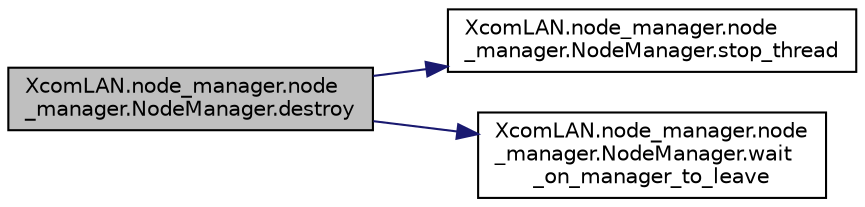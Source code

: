 digraph "XcomLAN.node_manager.node_manager.NodeManager.destroy"
{
 // LATEX_PDF_SIZE
  edge [fontname="Helvetica",fontsize="10",labelfontname="Helvetica",labelfontsize="10"];
  node [fontname="Helvetica",fontsize="10",shape=record];
  rankdir="LR";
  Node1 [label="XcomLAN.node_manager.node\l_manager.NodeManager.destroy",height=0.2,width=0.4,color="black", fillcolor="grey75", style="filled", fontcolor="black",tooltip=" "];
  Node1 -> Node2 [color="midnightblue",fontsize="10",style="solid",fontname="Helvetica"];
  Node2 [label="XcomLAN.node_manager.node\l_manager.NodeManager.stop_thread",height=0.2,width=0.4,color="black", fillcolor="white", style="filled",URL="$d9/d2e/class_xcom_l_a_n_1_1node__manager_1_1node__manager_1_1_node_manager.html#a602bee30adfadf3130b1daaa314b3e7e",tooltip=" "];
  Node1 -> Node3 [color="midnightblue",fontsize="10",style="solid",fontname="Helvetica"];
  Node3 [label="XcomLAN.node_manager.node\l_manager.NodeManager.wait\l_on_manager_to_leave",height=0.2,width=0.4,color="black", fillcolor="white", style="filled",URL="$d9/d2e/class_xcom_l_a_n_1_1node__manager_1_1node__manager_1_1_node_manager.html#a3839ad1a3e0c5d6ffee25541d0031ef5",tooltip=" "];
}
